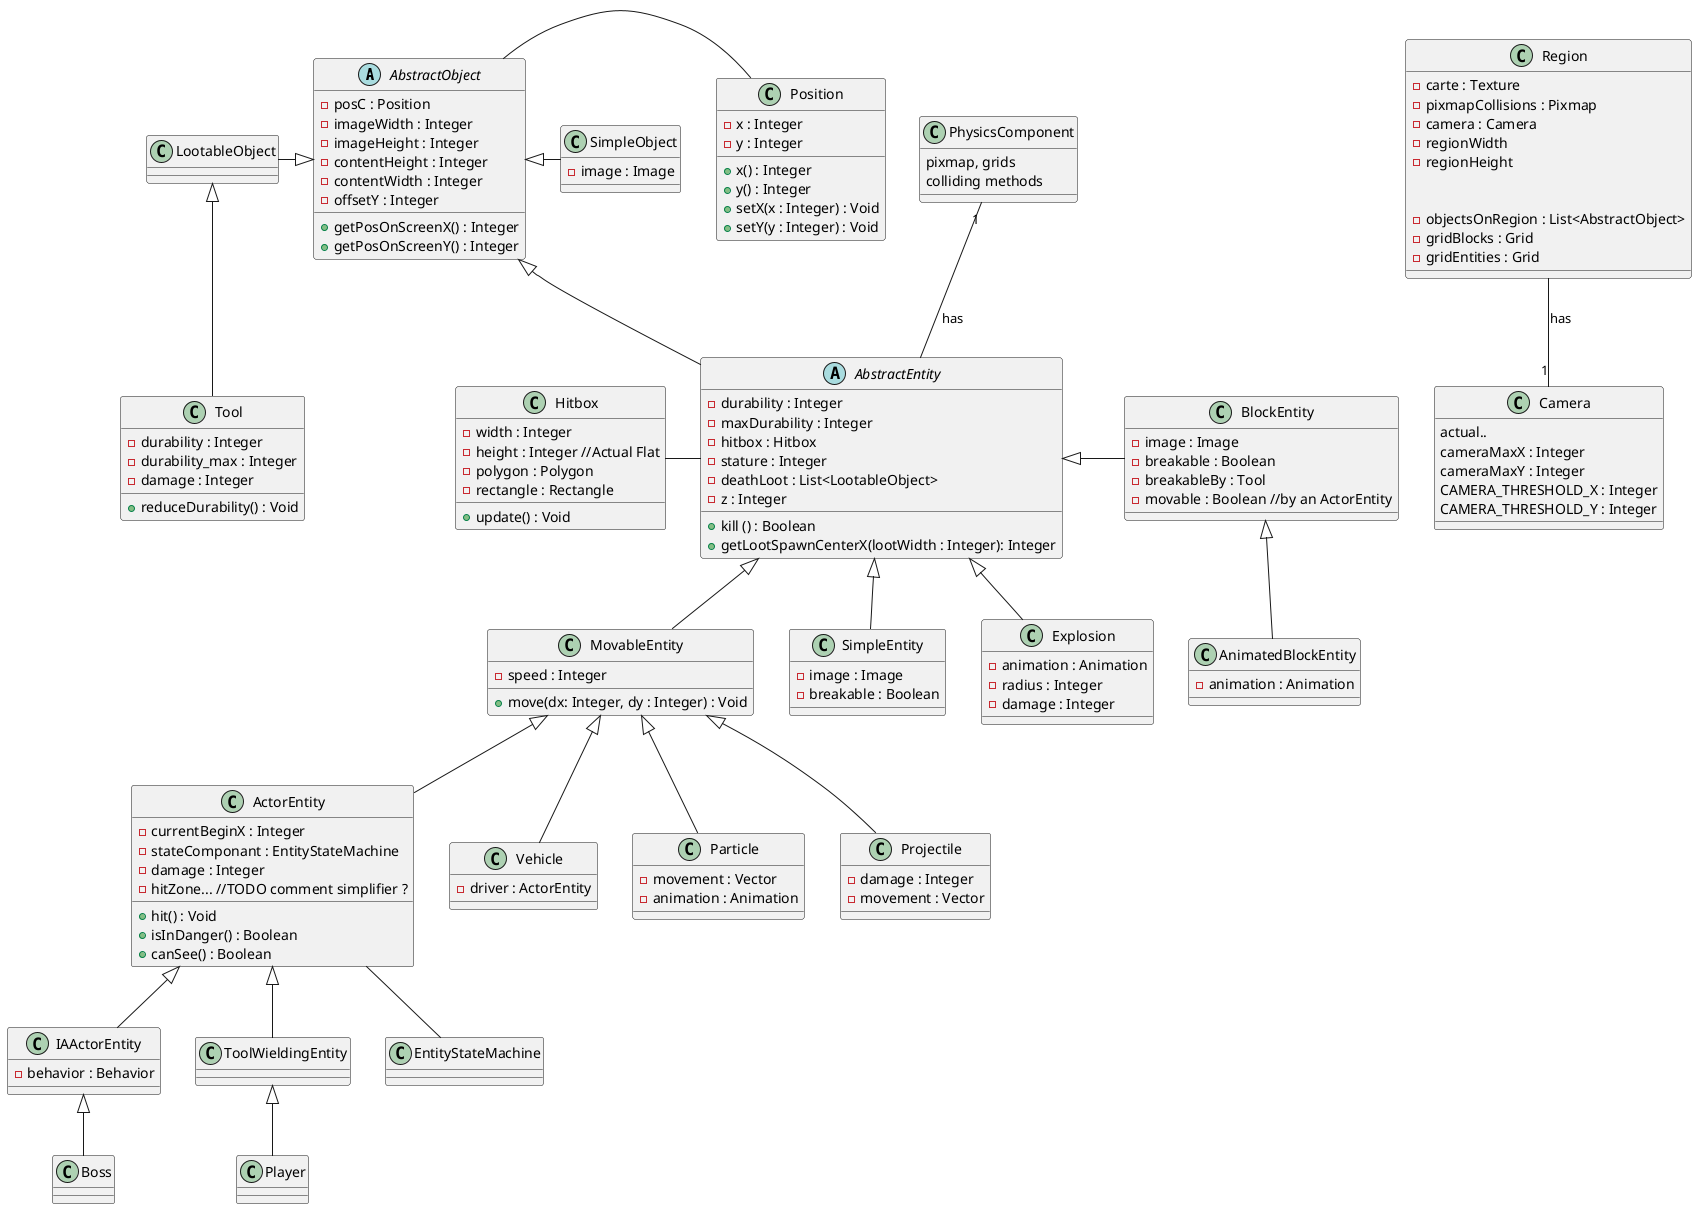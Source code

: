 @startuml

abstract class AbstractObject{
     - posC : Position
     - imageWidth : Integer
     - imageHeight : Integer
     - contentHeight : Integer
     - contentWidth : Integer
     - offsetY : Integer
     + getPosOnScreenX() : Integer
     + getPosOnScreenY() : Integer
}

class Position{
    - x : Integer
    - y : Integer
    + x() : Integer
    + y() : Integer
    + setX(x : Integer) : Void
    + setY(y : Integer) : Void
}

/'Collidable Entity'/
abstract class AbstractEntity {
    - durability : Integer
    - maxDurability : Integer
    - hitbox : Hitbox
    - stature : Integer
    - deathLoot : List<LootableObject>
    - z : Integer
    + kill () : Boolean /'actual killFromRegion, on this'/
    + getLootSpawnCenterX(lootWidth : Integer): Integer

}

class Hitbox{
 - width : Integer
 - height : Integer //Actual Flat
 - polygon : Polygon
 - rectangle : Rectangle

 + update() : Void
}

class PhysicsComponent{
pixmap, grids
colliding methods
}
PhysicsComponent "1" -- AbstractEntity : has
class MovableEntity{
 -speed : Integer
 + move(dx: Integer, dy : Integer) : Void

 }

/'Static basic entity'/
class SimpleEntity{
- image : Image
- breakable : Boolean
}

/'Static basic object'/
class SimpleObject{
- image : Image
}

class IAActorEntity{
- behavior : Behavior

}
class LootableObject{
}

class Tool{
 - durability : Integer
 - durability_max : Integer
 - damage : Integer
 + reduceDurability() : Void
}

/'Item like tree or rock with a image (static entity)'/
class BlockEntity{
- image : Image
- breakable : Boolean
- breakableBy : Tool
- movable : Boolean //by an ActorEntity
}

/'Item like tree or rock with a continuous loop animation'/
class AnimatedBlockEntity{
- animation : Animation
}

class ToolWieldingEntity{
}

class Player{
}

class Boss{
}

class ActorEntity{
- currentBeginX : Integer
- stateComponant : EntityStateMachine
- damage : Integer
- hitZone... //TODO comment simplifier ?
+ hit() : Void
+ isInDanger() : Boolean
+ canSee() : Boolean

}

class EntityStateMachine{
}


class Vehicle{
- driver : ActorEntity
}
class Explosion {
- animation : Animation
- radius : Integer
- damage : Integer

}

class  Particle{
- movement : Vector
- animation : Animation
}

class Projectile{
- damage : Integer
- movement : Vector
}

class Region{
- carte : Texture
- pixmapCollisions : Pixmap
- camera : Camera
- regionWidth
- regionHeight


- objectsOnRegion : List<AbstractObject>/'actual basicObjectsOnRegion'/
- gridBlocks : Grid
- gridEntities : Grid
}
Region --"1" Camera : has
class Camera{
actual..
cameraMaxX : Integer
cameraMaxY : Integer
CAMERA_THRESHOLD_X : Integer
CAMERA_THRESHOLD_Y : Integer

}


AbstractObject -right- Position

AbstractObject <|-- AbstractEntity
AbstractEntity -left- Hitbox
AbstractEntity <|-- SimpleEntity
AbstractEntity <|-- MovableEntity
MovableEntity <|-- ActorEntity
ActorEntity <|-- ToolWieldingEntity
ActorEntity -- EntityStateMachine
ActorEntity <|-- IAActorEntity
IAActorEntity <|-- Boss

AbstractEntity <|-right- BlockEntity
BlockEntity <|-- AnimatedBlockEntity
AbstractObject <|-left- LootableObject
LootableObject <|-- Tool
MovableEntity <|-- Projectile

MovableEntity <|-- Particle
AbstractEntity <|-- Explosion
MovableEntity <|-- Vehicle
AbstractObject <|-right- SimpleObject
ToolWieldingEntity <|-- Player
/'Loot can be on inventory or on the ground
 Tool can be on wheel too
 BlockEntity (item) can't be on inventory, but can be on the ground)
 Craft is made with loots. It can craft tool, other loot or block (will be place on ground to be craft)
 '/
@enduml
